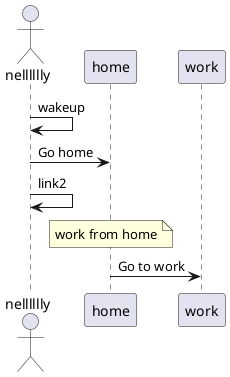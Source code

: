 @startuml
actor "nelllllly" as ju
participant home
participant work
ju -> ju [[http://localhost/api/getsdfromfile?file=test2.puml]]: wakeup
ju -> home : Go home

ju -> ju [[#tohere My Link]]: link2
note over home : work from home

home -> work : Go to work

@enduml